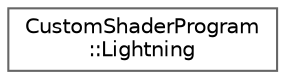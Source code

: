 digraph "Graphical Class Hierarchy"
{
 // LATEX_PDF_SIZE
  bgcolor="transparent";
  edge [fontname=Helvetica,fontsize=10,labelfontname=Helvetica,labelfontsize=10];
  node [fontname=Helvetica,fontsize=10,shape=box,height=0.2,width=0.4];
  rankdir="LR";
  Node0 [id="Node000000",label="CustomShaderProgram\l::Lightning",height=0.2,width=0.4,color="grey40", fillcolor="white", style="filled",URL="$struct_custom_shader_program_1_1_lightning.html",tooltip=" "];
}

